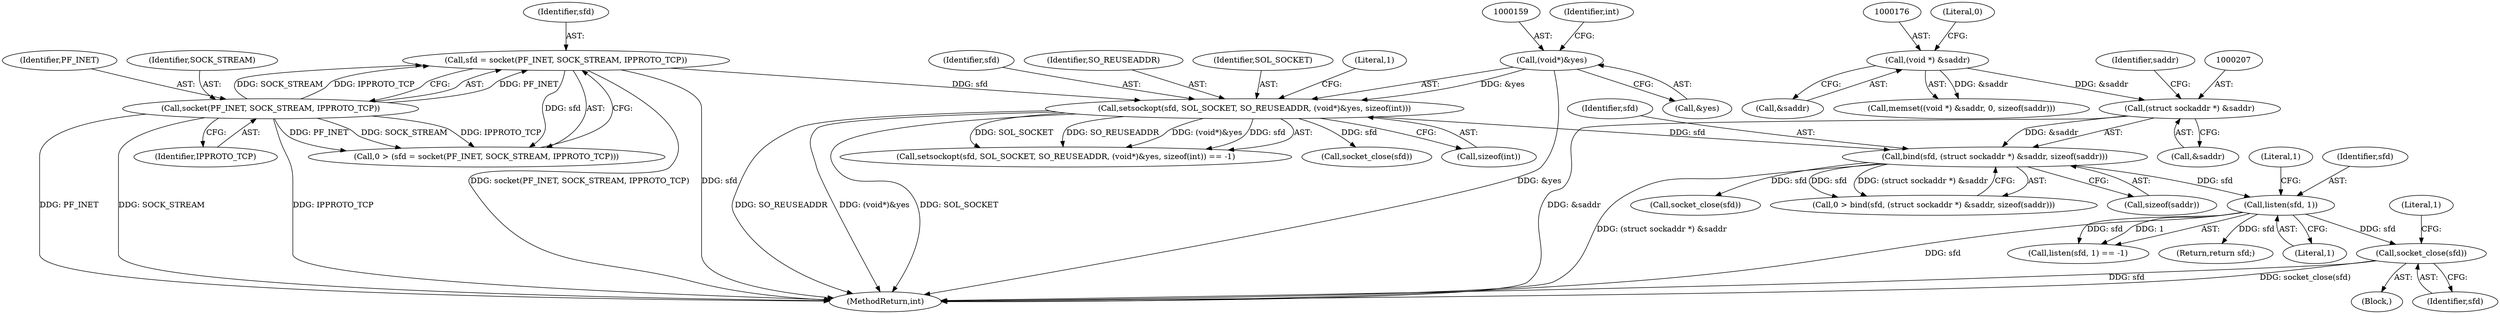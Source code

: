 digraph "0_libimobiledevice_df1f5c4d70d0c19ad40072f5246ca457e7f9849e_0@API" {
"1000230" [label="(Call,socket_close(sfd))"];
"1000222" [label="(Call,listen(sfd, 1))"];
"1000204" [label="(Call,bind(sfd, (struct sockaddr *) &saddr, sizeof(saddr)))"];
"1000154" [label="(Call,setsockopt(sfd, SOL_SOCKET, SO_REUSEADDR, (void*)&yes, sizeof(int)))"];
"1000140" [label="(Call,sfd = socket(PF_INET, SOCK_STREAM, IPPROTO_TCP))"];
"1000142" [label="(Call,socket(PF_INET, SOCK_STREAM, IPPROTO_TCP))"];
"1000158" [label="(Call,(void*)&yes)"];
"1000206" [label="(Call,(struct sockaddr *) &saddr)"];
"1000175" [label="(Call,(void *) &saddr)"];
"1000222" [label="(Call,listen(sfd, 1))"];
"1000231" [label="(Identifier,sfd)"];
"1000162" [label="(Call,sizeof(int))"];
"1000165" [label="(Literal,1)"];
"1000205" [label="(Identifier,sfd)"];
"1000145" [label="(Identifier,IPPROTO_TCP)"];
"1000153" [label="(Call,setsockopt(sfd, SOL_SOCKET, SO_REUSEADDR, (void*)&yes, sizeof(int)) == -1)"];
"1000226" [label="(Literal,1)"];
"1000227" [label="(Block,)"];
"1000177" [label="(Call,&saddr)"];
"1000143" [label="(Identifier,PF_INET)"];
"1000179" [label="(Literal,0)"];
"1000235" [label="(Return,return sfd;)"];
"1000163" [label="(Identifier,int)"];
"1000154" [label="(Call,setsockopt(sfd, SOL_SOCKET, SO_REUSEADDR, (void*)&yes, sizeof(int)))"];
"1000158" [label="(Call,(void*)&yes)"];
"1000138" [label="(Call,0 > (sfd = socket(PF_INET, SOCK_STREAM, IPPROTO_TCP)))"];
"1000169" [label="(Call,socket_close(sfd))"];
"1000174" [label="(Call,memset((void *) &saddr, 0, sizeof(saddr)))"];
"1000155" [label="(Identifier,sfd)"];
"1000224" [label="(Literal,1)"];
"1000221" [label="(Call,listen(sfd, 1) == -1)"];
"1000215" [label="(Call,socket_close(sfd))"];
"1000237" [label="(MethodReturn,int)"];
"1000157" [label="(Identifier,SO_REUSEADDR)"];
"1000175" [label="(Call,(void *) &saddr)"];
"1000202" [label="(Call,0 > bind(sfd, (struct sockaddr *) &saddr, sizeof(saddr)))"];
"1000140" [label="(Call,sfd = socket(PF_INET, SOCK_STREAM, IPPROTO_TCP))"];
"1000160" [label="(Call,&yes)"];
"1000142" [label="(Call,socket(PF_INET, SOCK_STREAM, IPPROTO_TCP))"];
"1000210" [label="(Call,sizeof(saddr))"];
"1000208" [label="(Call,&saddr)"];
"1000156" [label="(Identifier,SOL_SOCKET)"];
"1000141" [label="(Identifier,sfd)"];
"1000144" [label="(Identifier,SOCK_STREAM)"];
"1000206" [label="(Call,(struct sockaddr *) &saddr)"];
"1000230" [label="(Call,socket_close(sfd))"];
"1000204" [label="(Call,bind(sfd, (struct sockaddr *) &saddr, sizeof(saddr)))"];
"1000223" [label="(Identifier,sfd)"];
"1000234" [label="(Literal,1)"];
"1000211" [label="(Identifier,saddr)"];
"1000230" -> "1000227"  [label="AST: "];
"1000230" -> "1000231"  [label="CFG: "];
"1000231" -> "1000230"  [label="AST: "];
"1000234" -> "1000230"  [label="CFG: "];
"1000230" -> "1000237"  [label="DDG: sfd"];
"1000230" -> "1000237"  [label="DDG: socket_close(sfd)"];
"1000222" -> "1000230"  [label="DDG: sfd"];
"1000222" -> "1000221"  [label="AST: "];
"1000222" -> "1000224"  [label="CFG: "];
"1000223" -> "1000222"  [label="AST: "];
"1000224" -> "1000222"  [label="AST: "];
"1000226" -> "1000222"  [label="CFG: "];
"1000222" -> "1000237"  [label="DDG: sfd"];
"1000222" -> "1000221"  [label="DDG: sfd"];
"1000222" -> "1000221"  [label="DDG: 1"];
"1000204" -> "1000222"  [label="DDG: sfd"];
"1000222" -> "1000235"  [label="DDG: sfd"];
"1000204" -> "1000202"  [label="AST: "];
"1000204" -> "1000210"  [label="CFG: "];
"1000205" -> "1000204"  [label="AST: "];
"1000206" -> "1000204"  [label="AST: "];
"1000210" -> "1000204"  [label="AST: "];
"1000202" -> "1000204"  [label="CFG: "];
"1000204" -> "1000237"  [label="DDG: (struct sockaddr *) &saddr"];
"1000204" -> "1000202"  [label="DDG: sfd"];
"1000204" -> "1000202"  [label="DDG: (struct sockaddr *) &saddr"];
"1000154" -> "1000204"  [label="DDG: sfd"];
"1000206" -> "1000204"  [label="DDG: &saddr"];
"1000204" -> "1000215"  [label="DDG: sfd"];
"1000154" -> "1000153"  [label="AST: "];
"1000154" -> "1000162"  [label="CFG: "];
"1000155" -> "1000154"  [label="AST: "];
"1000156" -> "1000154"  [label="AST: "];
"1000157" -> "1000154"  [label="AST: "];
"1000158" -> "1000154"  [label="AST: "];
"1000162" -> "1000154"  [label="AST: "];
"1000165" -> "1000154"  [label="CFG: "];
"1000154" -> "1000237"  [label="DDG: SO_REUSEADDR"];
"1000154" -> "1000237"  [label="DDG: (void*)&yes"];
"1000154" -> "1000237"  [label="DDG: SOL_SOCKET"];
"1000154" -> "1000153"  [label="DDG: SOL_SOCKET"];
"1000154" -> "1000153"  [label="DDG: SO_REUSEADDR"];
"1000154" -> "1000153"  [label="DDG: (void*)&yes"];
"1000154" -> "1000153"  [label="DDG: sfd"];
"1000140" -> "1000154"  [label="DDG: sfd"];
"1000158" -> "1000154"  [label="DDG: &yes"];
"1000154" -> "1000169"  [label="DDG: sfd"];
"1000140" -> "1000138"  [label="AST: "];
"1000140" -> "1000142"  [label="CFG: "];
"1000141" -> "1000140"  [label="AST: "];
"1000142" -> "1000140"  [label="AST: "];
"1000138" -> "1000140"  [label="CFG: "];
"1000140" -> "1000237"  [label="DDG: socket(PF_INET, SOCK_STREAM, IPPROTO_TCP)"];
"1000140" -> "1000237"  [label="DDG: sfd"];
"1000140" -> "1000138"  [label="DDG: sfd"];
"1000142" -> "1000140"  [label="DDG: PF_INET"];
"1000142" -> "1000140"  [label="DDG: SOCK_STREAM"];
"1000142" -> "1000140"  [label="DDG: IPPROTO_TCP"];
"1000142" -> "1000145"  [label="CFG: "];
"1000143" -> "1000142"  [label="AST: "];
"1000144" -> "1000142"  [label="AST: "];
"1000145" -> "1000142"  [label="AST: "];
"1000142" -> "1000237"  [label="DDG: SOCK_STREAM"];
"1000142" -> "1000237"  [label="DDG: IPPROTO_TCP"];
"1000142" -> "1000237"  [label="DDG: PF_INET"];
"1000142" -> "1000138"  [label="DDG: PF_INET"];
"1000142" -> "1000138"  [label="DDG: SOCK_STREAM"];
"1000142" -> "1000138"  [label="DDG: IPPROTO_TCP"];
"1000158" -> "1000160"  [label="CFG: "];
"1000159" -> "1000158"  [label="AST: "];
"1000160" -> "1000158"  [label="AST: "];
"1000163" -> "1000158"  [label="CFG: "];
"1000158" -> "1000237"  [label="DDG: &yes"];
"1000206" -> "1000208"  [label="CFG: "];
"1000207" -> "1000206"  [label="AST: "];
"1000208" -> "1000206"  [label="AST: "];
"1000211" -> "1000206"  [label="CFG: "];
"1000206" -> "1000237"  [label="DDG: &saddr"];
"1000175" -> "1000206"  [label="DDG: &saddr"];
"1000175" -> "1000174"  [label="AST: "];
"1000175" -> "1000177"  [label="CFG: "];
"1000176" -> "1000175"  [label="AST: "];
"1000177" -> "1000175"  [label="AST: "];
"1000179" -> "1000175"  [label="CFG: "];
"1000175" -> "1000174"  [label="DDG: &saddr"];
}
